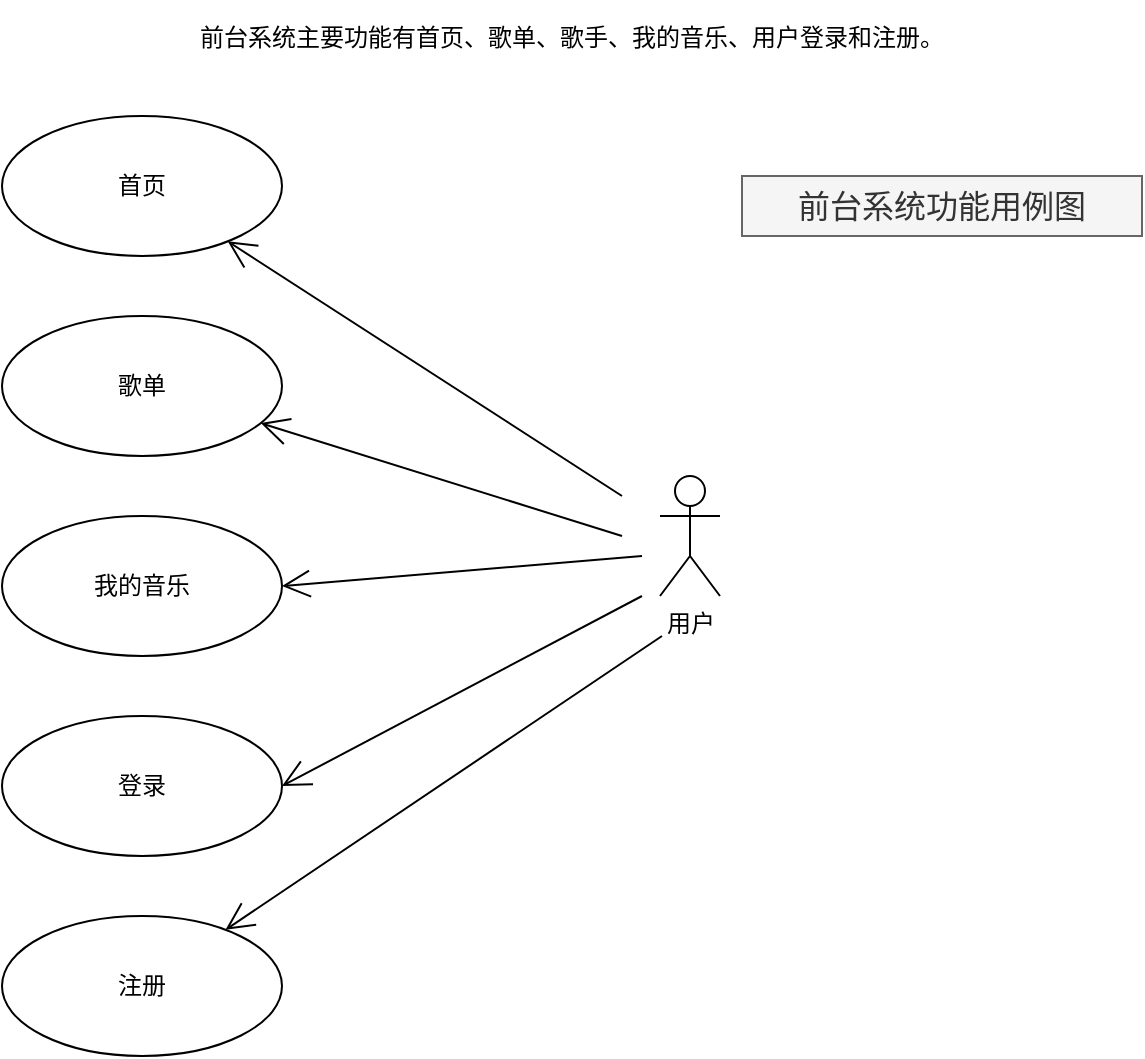 <mxfile version="21.1.4" type="github" pages="2">
  <diagram name="前台系统功能用例图" id="98hOiXdKfE9sRZ2SVeiY">
    <mxGraphModel dx="1050" dy="1750" grid="1" gridSize="10" guides="1" tooltips="1" connect="1" arrows="1" fold="1" page="1" pageScale="1" pageWidth="827" pageHeight="1169" math="0" shadow="0">
      <root>
        <mxCell id="0" />
        <mxCell id="1" parent="0" />
        <mxCell id="sjYKG2POAY94Du_gMeN1-1" value="&lt;p class=&quot;MsoNormal&quot;&gt;前台系统主要功能有首页、歌单、歌手、我的音乐、用户登录和注册。&lt;span style=&quot;font-family:宋体&quot;&gt;&lt;/span&gt;&lt;/p&gt;" style="text;html=1;strokeColor=none;fillColor=none;align=center;verticalAlign=middle;whiteSpace=wrap;rounded=0;" vertex="1" parent="1">
          <mxGeometry x="160" y="-584" width="390" height="30" as="geometry" />
        </mxCell>
        <mxCell id="sjYKG2POAY94Du_gMeN1-3" value="首页" style="ellipse;whiteSpace=wrap;html=1;" vertex="1" parent="1">
          <mxGeometry x="70" y="-530" width="140" height="70" as="geometry" />
        </mxCell>
        <mxCell id="sjYKG2POAY94Du_gMeN1-4" value="歌单" style="ellipse;whiteSpace=wrap;html=1;" vertex="1" parent="1">
          <mxGeometry x="70" y="-430" width="140" height="70" as="geometry" />
        </mxCell>
        <mxCell id="sjYKG2POAY94Du_gMeN1-5" value="我的音乐" style="ellipse;whiteSpace=wrap;html=1;" vertex="1" parent="1">
          <mxGeometry x="70" y="-330" width="140" height="70" as="geometry" />
        </mxCell>
        <mxCell id="sjYKG2POAY94Du_gMeN1-6" value="登录" style="ellipse;whiteSpace=wrap;html=1;" vertex="1" parent="1">
          <mxGeometry x="70" y="-230" width="140" height="70" as="geometry" />
        </mxCell>
        <mxCell id="sjYKG2POAY94Du_gMeN1-7" value="注册" style="ellipse;whiteSpace=wrap;html=1;" vertex="1" parent="1">
          <mxGeometry x="70" y="-130" width="140" height="70" as="geometry" />
        </mxCell>
        <mxCell id="sjYKG2POAY94Du_gMeN1-8" value="用户" style="shape=umlActor;verticalLabelPosition=bottom;verticalAlign=top;html=1;" vertex="1" parent="1">
          <mxGeometry x="399" y="-350" width="30" height="60" as="geometry" />
        </mxCell>
        <mxCell id="sjYKG2POAY94Du_gMeN1-14" value="" style="endArrow=open;endFill=1;endSize=12;html=1;rounded=0;" edge="1" parent="1" target="sjYKG2POAY94Du_gMeN1-3">
          <mxGeometry width="160" relative="1" as="geometry">
            <mxPoint x="380" y="-340" as="sourcePoint" />
            <mxPoint x="440" y="-190" as="targetPoint" />
          </mxGeometry>
        </mxCell>
        <mxCell id="sjYKG2POAY94Du_gMeN1-15" value="" style="endArrow=open;endFill=1;endSize=12;html=1;rounded=0;" edge="1" parent="1" target="sjYKG2POAY94Du_gMeN1-4">
          <mxGeometry width="160" relative="1" as="geometry">
            <mxPoint x="380" y="-320" as="sourcePoint" />
            <mxPoint x="192" y="-409" as="targetPoint" />
          </mxGeometry>
        </mxCell>
        <mxCell id="sjYKG2POAY94Du_gMeN1-16" value="" style="endArrow=open;endFill=1;endSize=12;html=1;rounded=0;entryX=1;entryY=0.5;entryDx=0;entryDy=0;" edge="1" parent="1" target="sjYKG2POAY94Du_gMeN1-5">
          <mxGeometry width="160" relative="1" as="geometry">
            <mxPoint x="390" y="-310" as="sourcePoint" />
            <mxPoint x="270" y="-260" as="targetPoint" />
          </mxGeometry>
        </mxCell>
        <mxCell id="sjYKG2POAY94Du_gMeN1-17" value="" style="endArrow=open;endFill=1;endSize=12;html=1;rounded=0;entryX=1;entryY=0.5;entryDx=0;entryDy=0;" edge="1" parent="1" target="sjYKG2POAY94Du_gMeN1-6">
          <mxGeometry width="160" relative="1" as="geometry">
            <mxPoint x="390" y="-290" as="sourcePoint" />
            <mxPoint x="160" y="-250" as="targetPoint" />
          </mxGeometry>
        </mxCell>
        <mxCell id="sjYKG2POAY94Du_gMeN1-18" value="" style="endArrow=open;endFill=1;endSize=12;html=1;rounded=0;" edge="1" parent="1" target="sjYKG2POAY94Du_gMeN1-7">
          <mxGeometry width="160" relative="1" as="geometry">
            <mxPoint x="400" y="-270" as="sourcePoint" />
            <mxPoint x="220" y="-130" as="targetPoint" />
          </mxGeometry>
        </mxCell>
        <mxCell id="sjYKG2POAY94Du_gMeN1-19" value="前台系统功能用例图" style="text;html=1;strokeColor=#666666;fillColor=#f5f5f5;align=center;verticalAlign=middle;whiteSpace=wrap;rounded=0;fontColor=#333333;fontSize=16;" vertex="1" parent="1">
          <mxGeometry x="440" y="-500" width="200" height="30" as="geometry" />
        </mxCell>
      </root>
    </mxGraphModel>
  </diagram>
  <diagram id="bqQD6h41SRDEvg3fFcZi" name="后台系统功能用例图">
    <mxGraphModel dx="1050" dy="1750" grid="1" gridSize="10" guides="1" tooltips="1" connect="1" arrows="1" fold="1" page="1" pageScale="1" pageWidth="827" pageHeight="1169" math="0" shadow="0">
      <root>
        <mxCell id="0" />
        <mxCell id="1" parent="0" />
        <mxCell id="eRp4azgi1OOGVh54o-Pm-1" value="&lt;p style=&quot;mso-pagination:none;text-align:justify;text-justify:inter-ideograph;&quot; align=&quot;justify&quot; class=&quot;MsoNormal&quot;&gt;主要功能有歌单管理、歌手信息管理、用户管理。&lt;span style=&quot;mso-spacerun:&#39;yes&#39;;font-family:宋体;mso-ascii-font-family:Calibri;&lt;br/&gt;mso-hansi-font-family:Calibri;mso-bidi-font-family:&#39;Times New Roman&#39;;font-size:10.5pt;&lt;br/&gt;mso-font-kerning:1.0pt;&quot;&gt;&lt;/span&gt;&lt;/p&gt;" style="text;html=1;strokeColor=none;fillColor=none;align=center;verticalAlign=middle;whiteSpace=wrap;rounded=0;" vertex="1" parent="1">
          <mxGeometry x="160" y="-584" width="390" height="30" as="geometry" />
        </mxCell>
        <mxCell id="eRp4azgi1OOGVh54o-Pm-2" value="歌单管理" style="ellipse;whiteSpace=wrap;html=1;" vertex="1" parent="1">
          <mxGeometry x="90" y="-450" width="140" height="70" as="geometry" />
        </mxCell>
        <mxCell id="eRp4azgi1OOGVh54o-Pm-3" value="歌手信息管理" style="ellipse;whiteSpace=wrap;html=1;" vertex="1" parent="1">
          <mxGeometry x="90" y="-350" width="140" height="70" as="geometry" />
        </mxCell>
        <mxCell id="eRp4azgi1OOGVh54o-Pm-4" value="用户管理" style="ellipse;whiteSpace=wrap;html=1;" vertex="1" parent="1">
          <mxGeometry x="90" y="-250" width="140" height="70" as="geometry" />
        </mxCell>
        <mxCell id="eRp4azgi1OOGVh54o-Pm-7" value="用户" style="shape=umlActor;verticalLabelPosition=bottom;verticalAlign=top;html=1;" vertex="1" parent="1">
          <mxGeometry x="399" y="-350" width="30" height="60" as="geometry" />
        </mxCell>
        <mxCell id="eRp4azgi1OOGVh54o-Pm-8" value="" style="endArrow=open;endFill=1;endSize=12;html=1;rounded=0;" edge="1" parent="1" target="eRp4azgi1OOGVh54o-Pm-2">
          <mxGeometry width="160" relative="1" as="geometry">
            <mxPoint x="380" y="-340" as="sourcePoint" />
            <mxPoint x="440" y="-190" as="targetPoint" />
          </mxGeometry>
        </mxCell>
        <mxCell id="eRp4azgi1OOGVh54o-Pm-9" value="" style="endArrow=open;endFill=1;endSize=12;html=1;rounded=0;" edge="1" parent="1" target="eRp4azgi1OOGVh54o-Pm-3">
          <mxGeometry width="160" relative="1" as="geometry">
            <mxPoint x="380" y="-320" as="sourcePoint" />
            <mxPoint x="192" y="-409" as="targetPoint" />
          </mxGeometry>
        </mxCell>
        <mxCell id="eRp4azgi1OOGVh54o-Pm-10" value="" style="endArrow=open;endFill=1;endSize=12;html=1;rounded=0;entryX=1;entryY=0.5;entryDx=0;entryDy=0;" edge="1" parent="1" target="eRp4azgi1OOGVh54o-Pm-4">
          <mxGeometry width="160" relative="1" as="geometry">
            <mxPoint x="390" y="-310" as="sourcePoint" />
            <mxPoint x="270" y="-260" as="targetPoint" />
          </mxGeometry>
        </mxCell>
        <mxCell id="eRp4azgi1OOGVh54o-Pm-13" value="后台系统功能用例图" style="text;html=1;strokeColor=#666666;fillColor=#f5f5f5;align=center;verticalAlign=middle;whiteSpace=wrap;rounded=0;fontColor=#333333;fontSize=16;" vertex="1" parent="1">
          <mxGeometry x="440" y="-500" width="200" height="30" as="geometry" />
        </mxCell>
      </root>
    </mxGraphModel>
  </diagram>
</mxfile>
